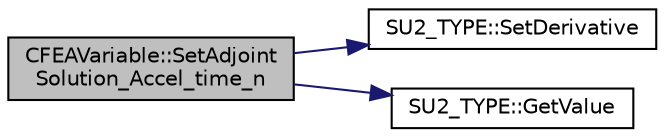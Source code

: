 digraph "CFEAVariable::SetAdjointSolution_Accel_time_n"
{
  edge [fontname="Helvetica",fontsize="10",labelfontname="Helvetica",labelfontsize="10"];
  node [fontname="Helvetica",fontsize="10",shape=record];
  rankdir="LR";
  Node104 [label="CFEAVariable::SetAdjoint\lSolution_Accel_time_n",height=0.2,width=0.4,color="black", fillcolor="grey75", style="filled", fontcolor="black"];
  Node104 -> Node105 [color="midnightblue",fontsize="10",style="solid",fontname="Helvetica"];
  Node105 [label="SU2_TYPE::SetDerivative",height=0.2,width=0.4,color="black", fillcolor="white", style="filled",URL="$namespace_s_u2___t_y_p_e.html#a0d7db8cc5630100477a515061684a341",tooltip="Set the derivative value of the datatype (needs to be implemented for each new type). "];
  Node104 -> Node106 [color="midnightblue",fontsize="10",style="solid",fontname="Helvetica"];
  Node106 [label="SU2_TYPE::GetValue",height=0.2,width=0.4,color="black", fillcolor="white", style="filled",URL="$namespace_s_u2___t_y_p_e.html#a0ed43473f5a450ce028d088427bf10cb",tooltip="Get the (primitive) value of the datatype (needs to be implemented for each new type). "];
}
